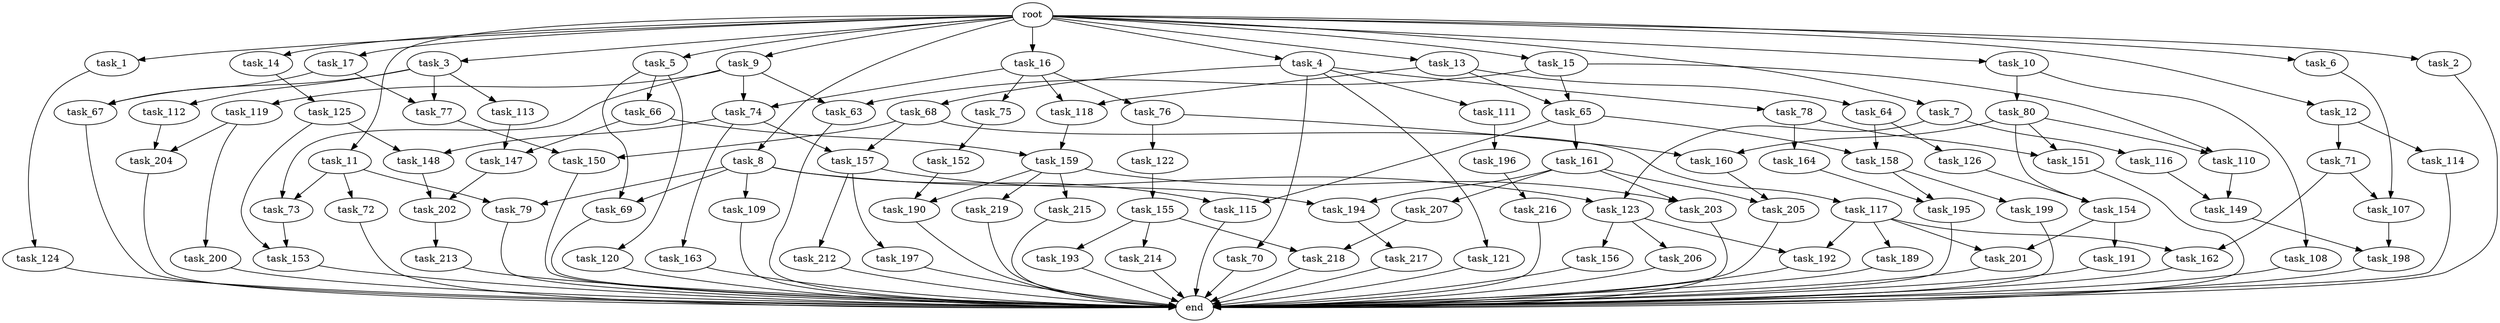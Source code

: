 digraph G {
  task_116 [size="77309411328.000000"];
  task_163 [size="858993459200.000000"];
  task_15 [size="1024.000000"];
  task_212 [size="420906795008.000000"];
  task_207 [size="34359738368.000000"];
  task_153 [size="833223655424.000000"];
  end [size="0.000000"];
  task_7 [size="1024.000000"];
  task_119 [size="858993459200.000000"];
  task_197 [size="420906795008.000000"];
  task_79 [size="1245540515840.000000"];
  task_75 [size="420906795008.000000"];
  task_214 [size="695784701952.000000"];
  task_154 [size="249108103168.000000"];
  task_204 [size="558345748480.000000"];
  task_117 [size="214748364800.000000"];
  task_196 [size="420906795008.000000"];
  task_9 [size="1024.000000"];
  task_155 [size="695784701952.000000"];
  task_216 [size="309237645312.000000"];
  task_112 [size="309237645312.000000"];
  task_147 [size="111669149696.000000"];
  task_121 [size="858993459200.000000"];
  task_164 [size="309237645312.000000"];
  task_217 [size="858993459200.000000"];
  task_73 [size="1408749273088.000000"];
  task_64 [size="309237645312.000000"];
  task_77 [size="1005022347264.000000"];
  task_198 [size="1391569403904.000000"];
  task_65 [size="858993459200.000000"];
  task_150 [size="429496729600.000000"];
  task_159 [size="627065225216.000000"];
  task_63 [size="1408749273088.000000"];
  task_68 [size="858993459200.000000"];
  task_115 [size="1391569403904.000000"];
  task_206 [size="309237645312.000000"];
  task_160 [size="730144440320.000000"];
  task_5 [size="1024.000000"];
  task_11 [size="1024.000000"];
  task_125 [size="34359738368.000000"];
  task_156 [size="309237645312.000000"];
  task_1 [size="1024.000000"];
  task_78 [size="858993459200.000000"];
  task_157 [size="1073741824000.000000"];
  task_109 [size="695784701952.000000"];
  task_201 [size="893353197568.000000"];
  task_189 [size="858993459200.000000"];
  task_69 [size="833223655424.000000"];
  task_162 [size="893353197568.000000"];
  task_80 [size="309237645312.000000"];
  task_123 [size="773094113280.000000"];
  task_194 [size="455266533376.000000"];
  task_190 [size="858993459200.000000"];
  task_66 [size="137438953472.000000"];
  task_148 [size="996432412672.000000"];
  task_161 [size="695784701952.000000"];
  task_213 [size="34359738368.000000"];
  task_195 [size="455266533376.000000"];
  task_191 [size="34359738368.000000"];
  task_3 [size="1024.000000"];
  task_192 [size="1168231104512.000000"];
  task_4 [size="1024.000000"];
  task_10 [size="1024.000000"];
  task_193 [size="695784701952.000000"];
  task_158 [size="1116691496960.000000"];
  task_70 [size="858993459200.000000"];
  task_71 [size="309237645312.000000"];
  task_67 [size="1005022347264.000000"];
  task_14 [size="1024.000000"];
  task_12 [size="1024.000000"];
  task_13 [size="1024.000000"];
  task_108 [size="309237645312.000000"];
  task_126 [size="420906795008.000000"];
  task_114 [size="309237645312.000000"];
  task_151 [size="343597383680.000000"];
  task_113 [size="309237645312.000000"];
  task_6 [size="1024.000000"];
  task_203 [size="584115552256.000000"];
  task_124 [size="549755813888.000000"];
  task_2 [size="1024.000000"];
  task_219 [size="549755813888.000000"];
  task_107 [size="455266533376.000000"];
  task_72 [size="549755813888.000000"];
  task_74 [size="1279900254208.000000"];
  task_149 [size="618475290624.000000"];
  task_17 [size="1024.000000"];
  task_76 [size="420906795008.000000"];
  task_202 [size="1554778161152.000000"];
  task_120 [size="137438953472.000000"];
  task_200 [size="137438953472.000000"];
  root [size="0.000000"];
  task_205 [size="584115552256.000000"];
  task_118 [size="730144440320.000000"];
  task_8 [size="1024.000000"];
  task_16 [size="1024.000000"];
  task_199 [size="420906795008.000000"];
  task_152 [size="695784701952.000000"];
  task_218 [size="1116691496960.000000"];
  task_215 [size="549755813888.000000"];
  task_110 [size="584115552256.000000"];
  task_122 [size="695784701952.000000"];
  task_111 [size="858993459200.000000"];

  task_116 -> task_149 [size="301989888.000000"];
  task_163 -> end [size="1.000000"];
  task_15 -> task_63 [size="536870912.000000"];
  task_15 -> task_65 [size="536870912.000000"];
  task_15 -> task_110 [size="536870912.000000"];
  task_212 -> end [size="1.000000"];
  task_207 -> task_218 [size="411041792.000000"];
  task_153 -> end [size="1.000000"];
  task_7 -> task_116 [size="75497472.000000"];
  task_7 -> task_123 [size="75497472.000000"];
  task_119 -> task_200 [size="134217728.000000"];
  task_119 -> task_204 [size="134217728.000000"];
  task_197 -> end [size="1.000000"];
  task_79 -> end [size="1.000000"];
  task_75 -> task_152 [size="679477248.000000"];
  task_214 -> end [size="1.000000"];
  task_154 -> task_201 [size="33554432.000000"];
  task_154 -> task_191 [size="33554432.000000"];
  task_204 -> end [size="1.000000"];
  task_117 -> task_201 [size="838860800.000000"];
  task_117 -> task_189 [size="838860800.000000"];
  task_117 -> task_162 [size="838860800.000000"];
  task_117 -> task_192 [size="838860800.000000"];
  task_196 -> task_216 [size="301989888.000000"];
  task_9 -> task_63 [size="838860800.000000"];
  task_9 -> task_119 [size="838860800.000000"];
  task_9 -> task_73 [size="838860800.000000"];
  task_9 -> task_74 [size="838860800.000000"];
  task_155 -> task_193 [size="679477248.000000"];
  task_155 -> task_214 [size="679477248.000000"];
  task_155 -> task_218 [size="679477248.000000"];
  task_216 -> end [size="1.000000"];
  task_112 -> task_204 [size="411041792.000000"];
  task_147 -> task_202 [size="838860800.000000"];
  task_121 -> end [size="1.000000"];
  task_164 -> task_195 [size="33554432.000000"];
  task_217 -> end [size="1.000000"];
  task_73 -> task_153 [size="679477248.000000"];
  task_64 -> task_158 [size="411041792.000000"];
  task_64 -> task_126 [size="411041792.000000"];
  task_77 -> task_150 [size="209715200.000000"];
  task_198 -> end [size="1.000000"];
  task_65 -> task_158 [size="679477248.000000"];
  task_65 -> task_161 [size="679477248.000000"];
  task_65 -> task_115 [size="679477248.000000"];
  task_150 -> end [size="1.000000"];
  task_159 -> task_215 [size="536870912.000000"];
  task_159 -> task_190 [size="536870912.000000"];
  task_159 -> task_203 [size="536870912.000000"];
  task_159 -> task_219 [size="536870912.000000"];
  task_63 -> end [size="1.000000"];
  task_68 -> task_117 [size="209715200.000000"];
  task_68 -> task_150 [size="209715200.000000"];
  task_68 -> task_157 [size="209715200.000000"];
  task_115 -> end [size="1.000000"];
  task_206 -> end [size="1.000000"];
  task_160 -> task_205 [size="536870912.000000"];
  task_5 -> task_66 [size="134217728.000000"];
  task_5 -> task_120 [size="134217728.000000"];
  task_5 -> task_69 [size="134217728.000000"];
  task_11 -> task_73 [size="536870912.000000"];
  task_11 -> task_79 [size="536870912.000000"];
  task_11 -> task_72 [size="536870912.000000"];
  task_125 -> task_153 [size="134217728.000000"];
  task_125 -> task_148 [size="134217728.000000"];
  task_156 -> end [size="1.000000"];
  task_1 -> task_124 [size="536870912.000000"];
  task_78 -> task_164 [size="301989888.000000"];
  task_78 -> task_151 [size="301989888.000000"];
  task_157 -> task_212 [size="411041792.000000"];
  task_157 -> task_194 [size="411041792.000000"];
  task_157 -> task_197 [size="411041792.000000"];
  task_109 -> end [size="1.000000"];
  task_201 -> end [size="1.000000"];
  task_189 -> end [size="1.000000"];
  task_69 -> end [size="1.000000"];
  task_162 -> end [size="1.000000"];
  task_80 -> task_110 [size="33554432.000000"];
  task_80 -> task_160 [size="33554432.000000"];
  task_80 -> task_154 [size="33554432.000000"];
  task_80 -> task_151 [size="33554432.000000"];
  task_123 -> task_206 [size="301989888.000000"];
  task_123 -> task_156 [size="301989888.000000"];
  task_123 -> task_192 [size="301989888.000000"];
  task_194 -> task_217 [size="838860800.000000"];
  task_190 -> end [size="1.000000"];
  task_66 -> task_147 [size="75497472.000000"];
  task_66 -> task_159 [size="75497472.000000"];
  task_148 -> task_202 [size="679477248.000000"];
  task_161 -> task_194 [size="33554432.000000"];
  task_161 -> task_207 [size="33554432.000000"];
  task_161 -> task_203 [size="33554432.000000"];
  task_161 -> task_205 [size="33554432.000000"];
  task_213 -> end [size="1.000000"];
  task_195 -> end [size="1.000000"];
  task_191 -> end [size="1.000000"];
  task_3 -> task_112 [size="301989888.000000"];
  task_3 -> task_67 [size="301989888.000000"];
  task_3 -> task_113 [size="301989888.000000"];
  task_3 -> task_77 [size="301989888.000000"];
  task_192 -> end [size="1.000000"];
  task_4 -> task_78 [size="838860800.000000"];
  task_4 -> task_68 [size="838860800.000000"];
  task_4 -> task_111 [size="838860800.000000"];
  task_4 -> task_70 [size="838860800.000000"];
  task_4 -> task_121 [size="838860800.000000"];
  task_10 -> task_108 [size="301989888.000000"];
  task_10 -> task_80 [size="301989888.000000"];
  task_193 -> end [size="1.000000"];
  task_158 -> task_199 [size="411041792.000000"];
  task_158 -> task_195 [size="411041792.000000"];
  task_70 -> end [size="1.000000"];
  task_71 -> task_162 [size="33554432.000000"];
  task_71 -> task_107 [size="33554432.000000"];
  task_67 -> end [size="1.000000"];
  task_14 -> task_125 [size="33554432.000000"];
  task_12 -> task_114 [size="301989888.000000"];
  task_12 -> task_71 [size="301989888.000000"];
  task_13 -> task_65 [size="301989888.000000"];
  task_13 -> task_118 [size="301989888.000000"];
  task_13 -> task_64 [size="301989888.000000"];
  task_108 -> end [size="1.000000"];
  task_126 -> task_154 [size="209715200.000000"];
  task_114 -> end [size="1.000000"];
  task_151 -> end [size="1.000000"];
  task_113 -> task_147 [size="33554432.000000"];
  task_6 -> task_107 [size="411041792.000000"];
  task_203 -> end [size="1.000000"];
  task_124 -> end [size="1.000000"];
  task_2 -> end [size="1.000000"];
  task_219 -> end [size="1.000000"];
  task_107 -> task_198 [size="679477248.000000"];
  task_72 -> end [size="1.000000"];
  task_74 -> task_163 [size="838860800.000000"];
  task_74 -> task_148 [size="838860800.000000"];
  task_74 -> task_157 [size="838860800.000000"];
  task_149 -> task_198 [size="679477248.000000"];
  task_17 -> task_67 [size="679477248.000000"];
  task_17 -> task_77 [size="679477248.000000"];
  task_76 -> task_160 [size="679477248.000000"];
  task_76 -> task_122 [size="679477248.000000"];
  task_202 -> task_213 [size="33554432.000000"];
  task_120 -> end [size="1.000000"];
  task_200 -> end [size="1.000000"];
  root -> task_13 [size="1.000000"];
  root -> task_17 [size="1.000000"];
  root -> task_3 [size="1.000000"];
  root -> task_4 [size="1.000000"];
  root -> task_11 [size="1.000000"];
  root -> task_15 [size="1.000000"];
  root -> task_10 [size="1.000000"];
  root -> task_6 [size="1.000000"];
  root -> task_9 [size="1.000000"];
  root -> task_8 [size="1.000000"];
  root -> task_2 [size="1.000000"];
  root -> task_1 [size="1.000000"];
  root -> task_5 [size="1.000000"];
  root -> task_7 [size="1.000000"];
  root -> task_16 [size="1.000000"];
  root -> task_14 [size="1.000000"];
  root -> task_12 [size="1.000000"];
  task_205 -> end [size="1.000000"];
  task_118 -> task_159 [size="536870912.000000"];
  task_8 -> task_109 [size="679477248.000000"];
  task_8 -> task_69 [size="679477248.000000"];
  task_8 -> task_115 [size="679477248.000000"];
  task_8 -> task_79 [size="679477248.000000"];
  task_8 -> task_123 [size="679477248.000000"];
  task_16 -> task_75 [size="411041792.000000"];
  task_16 -> task_118 [size="411041792.000000"];
  task_16 -> task_76 [size="411041792.000000"];
  task_16 -> task_74 [size="411041792.000000"];
  task_199 -> end [size="1.000000"];
  task_152 -> task_190 [size="301989888.000000"];
  task_218 -> end [size="1.000000"];
  task_215 -> end [size="1.000000"];
  task_110 -> task_149 [size="301989888.000000"];
  task_122 -> task_155 [size="679477248.000000"];
  task_111 -> task_196 [size="411041792.000000"];
}
